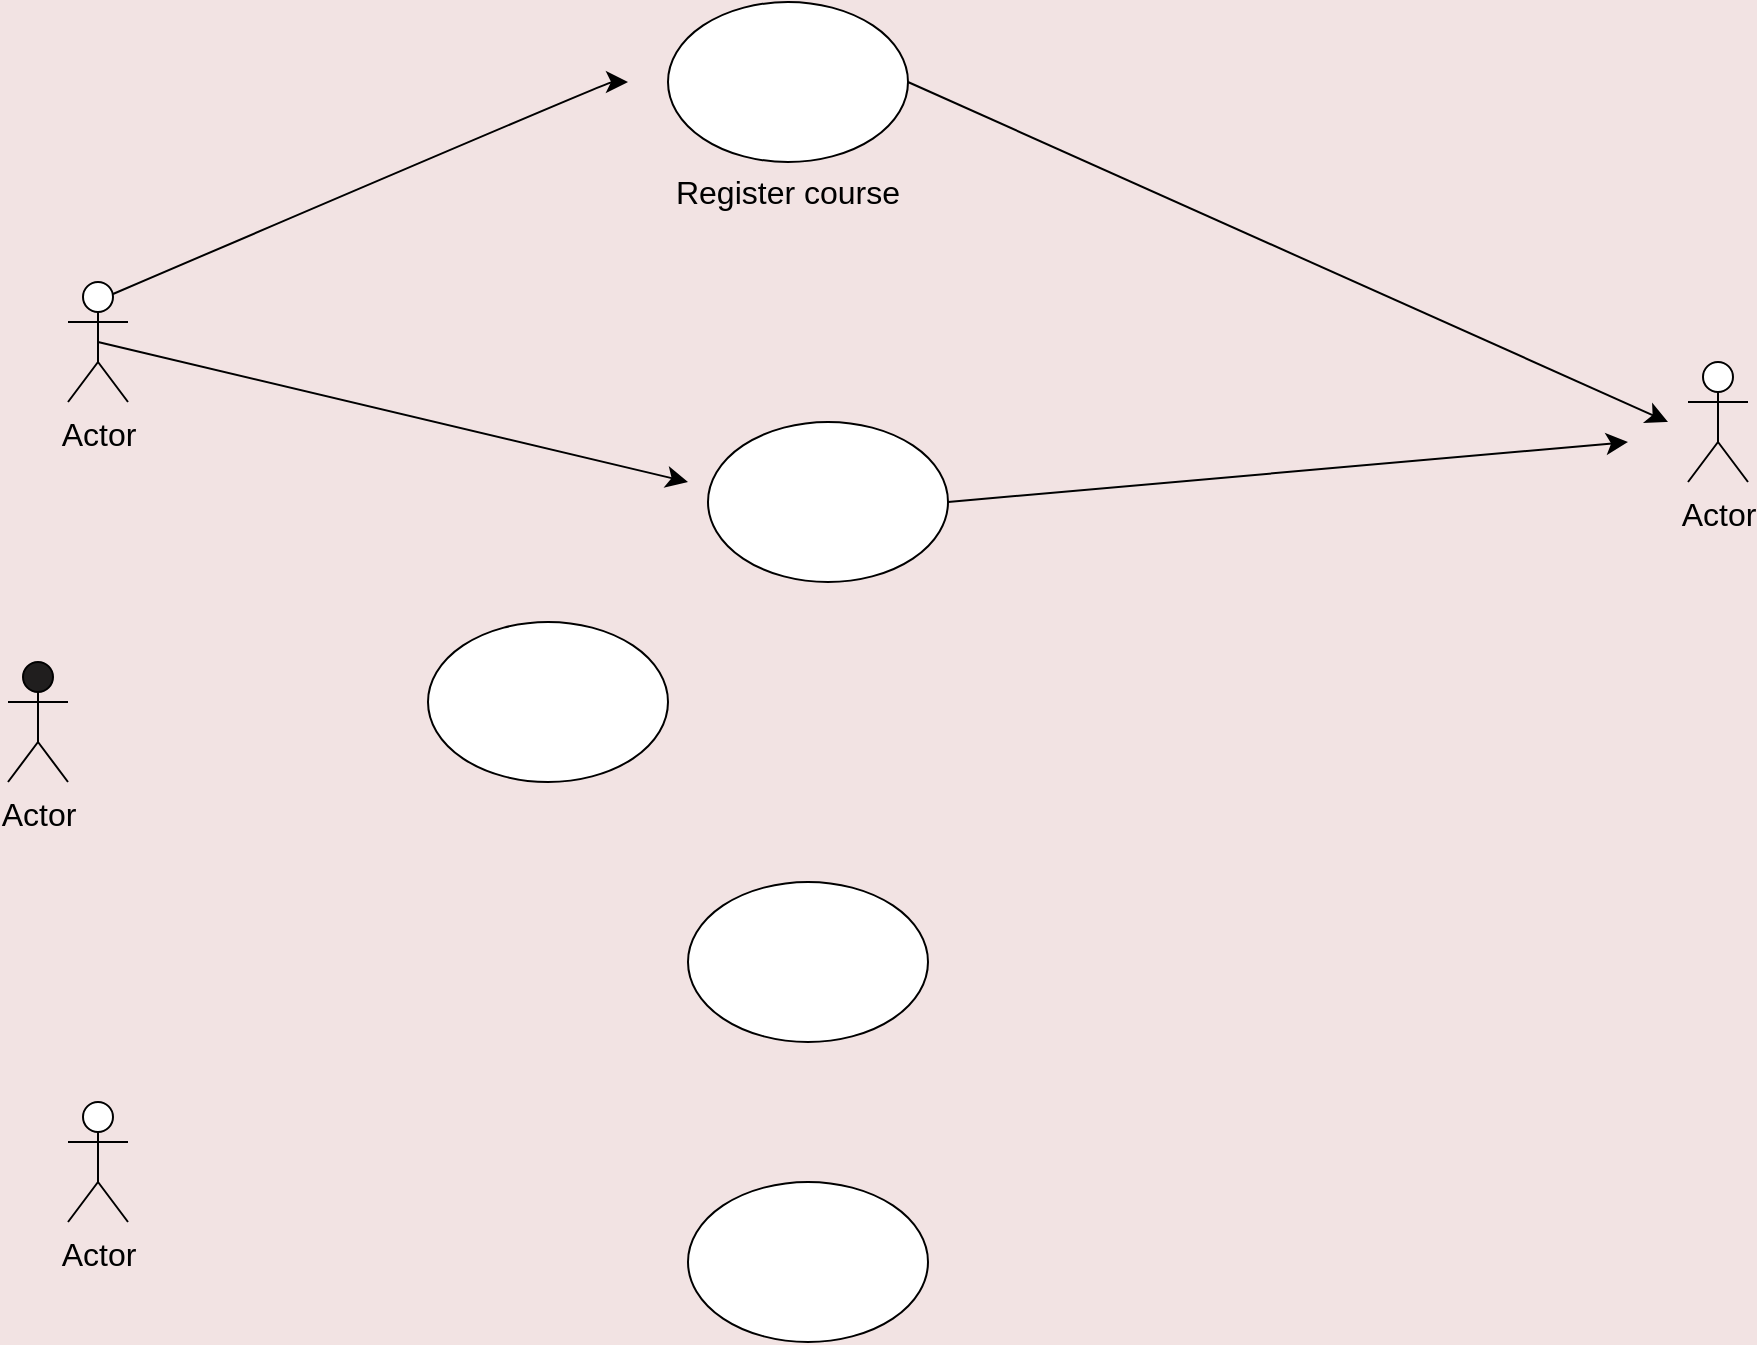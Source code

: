<mxfile version="22.1.20" type="github">
  <diagram name="Page-1" id="UGGEcyvDwiGCqQVehfw7">
    <mxGraphModel dx="2234" dy="1588" grid="1" gridSize="10" guides="1" tooltips="1" connect="1" arrows="1" fold="1" page="0" pageScale="1" pageWidth="850" pageHeight="1100" background="#f2e3e3" math="0" shadow="0">
      <root>
        <mxCell id="0" />
        <mxCell id="1" parent="0" />
        <mxCell id="DbNyGuZdhvzxH-g8vxuG-24" style="edgeStyle=none;curved=1;rounded=0;orthogonalLoop=1;jettySize=auto;html=1;exitX=0.5;exitY=0.5;exitDx=0;exitDy=0;exitPerimeter=0;fontSize=12;startSize=8;endSize=8;" edge="1" parent="1" source="DbNyGuZdhvzxH-g8vxuG-2">
          <mxGeometry relative="1" as="geometry">
            <mxPoint x="-330" y="-270" as="targetPoint" />
          </mxGeometry>
        </mxCell>
        <mxCell id="DbNyGuZdhvzxH-g8vxuG-2" value="Actor" style="shape=umlActor;verticalLabelPosition=bottom;verticalAlign=top;html=1;outlineConnect=0;fontSize=16;" vertex="1" parent="1">
          <mxGeometry x="-640" y="-370" width="30" height="60" as="geometry" />
        </mxCell>
        <mxCell id="DbNyGuZdhvzxH-g8vxuG-3" value="Actor" style="shape=umlActor;verticalLabelPosition=bottom;verticalAlign=top;html=1;outlineConnect=0;fontSize=16;" vertex="1" parent="1">
          <mxGeometry x="170" y="-330" width="30" height="60" as="geometry" />
        </mxCell>
        <mxCell id="DbNyGuZdhvzxH-g8vxuG-8" value="Actor" style="shape=umlActor;verticalLabelPosition=bottom;verticalAlign=top;html=1;outlineConnect=0;fontSize=16;fillStyle=solid;fillColor=#201e1e;" vertex="1" parent="1">
          <mxGeometry x="-670" y="-180" width="30" height="60" as="geometry" />
        </mxCell>
        <mxCell id="DbNyGuZdhvzxH-g8vxuG-10" value="Actor" style="shape=umlActor;verticalLabelPosition=bottom;verticalAlign=top;html=1;outlineConnect=0;fontSize=16;" vertex="1" parent="1">
          <mxGeometry x="-640" y="40" width="30" height="60" as="geometry" />
        </mxCell>
        <mxCell id="DbNyGuZdhvzxH-g8vxuG-23" style="edgeStyle=none;curved=1;rounded=0;orthogonalLoop=1;jettySize=auto;html=1;exitX=1;exitY=0.5;exitDx=0;exitDy=0;fontSize=12;startSize=8;endSize=8;" edge="1" parent="1" source="DbNyGuZdhvzxH-g8vxuG-14">
          <mxGeometry relative="1" as="geometry">
            <mxPoint x="160" y="-300" as="targetPoint" />
          </mxGeometry>
        </mxCell>
        <mxCell id="DbNyGuZdhvzxH-g8vxuG-14" value="" style="ellipse;whiteSpace=wrap;html=1;fontSize=16;" vertex="1" parent="1">
          <mxGeometry x="-340" y="-510" width="120" height="80" as="geometry" />
        </mxCell>
        <mxCell id="DbNyGuZdhvzxH-g8vxuG-25" style="edgeStyle=none;curved=1;rounded=0;orthogonalLoop=1;jettySize=auto;html=1;exitX=1;exitY=0.5;exitDx=0;exitDy=0;fontSize=12;startSize=8;endSize=8;" edge="1" parent="1" source="DbNyGuZdhvzxH-g8vxuG-15">
          <mxGeometry relative="1" as="geometry">
            <mxPoint x="140" y="-290" as="targetPoint" />
          </mxGeometry>
        </mxCell>
        <mxCell id="DbNyGuZdhvzxH-g8vxuG-15" value="" style="ellipse;whiteSpace=wrap;html=1;fontSize=16;" vertex="1" parent="1">
          <mxGeometry x="-320" y="-300" width="120" height="80" as="geometry" />
        </mxCell>
        <mxCell id="DbNyGuZdhvzxH-g8vxuG-16" value="" style="ellipse;whiteSpace=wrap;html=1;fontSize=16;" vertex="1" parent="1">
          <mxGeometry x="-460" y="-200" width="120" height="80" as="geometry" />
        </mxCell>
        <mxCell id="DbNyGuZdhvzxH-g8vxuG-17" value="" style="ellipse;whiteSpace=wrap;html=1;fontSize=16;" vertex="1" parent="1">
          <mxGeometry x="-330" y="-70" width="120" height="80" as="geometry" />
        </mxCell>
        <mxCell id="DbNyGuZdhvzxH-g8vxuG-18" value="" style="ellipse;whiteSpace=wrap;html=1;fontSize=16;" vertex="1" parent="1">
          <mxGeometry x="-330" y="80" width="120" height="80" as="geometry" />
        </mxCell>
        <mxCell id="DbNyGuZdhvzxH-g8vxuG-20" style="edgeStyle=none;curved=1;rounded=0;orthogonalLoop=1;jettySize=auto;html=1;exitX=0.75;exitY=0.1;exitDx=0;exitDy=0;exitPerimeter=0;fontSize=12;startSize=8;endSize=8;" edge="1" parent="1" source="DbNyGuZdhvzxH-g8vxuG-2">
          <mxGeometry relative="1" as="geometry">
            <mxPoint x="-360" y="-470" as="targetPoint" />
            <Array as="points">
              <mxPoint x="-370" y="-470" />
            </Array>
          </mxGeometry>
        </mxCell>
        <mxCell id="DbNyGuZdhvzxH-g8vxuG-27" value="Register course" style="text;strokeColor=none;fillColor=none;html=1;align=center;verticalAlign=middle;whiteSpace=wrap;rounded=0;fontSize=16;" vertex="1" parent="1">
          <mxGeometry x="-405" y="-430" width="250" height="30" as="geometry" />
        </mxCell>
      </root>
    </mxGraphModel>
  </diagram>
</mxfile>
